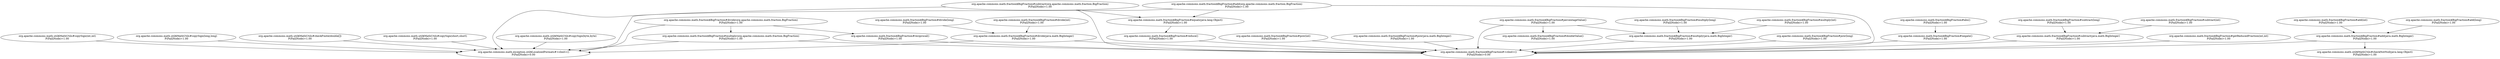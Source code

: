 digraph G {
  "org.apache.commons.math.fraction$BigFraction#add(org.apache.commons.math.fraction.BigFraction)" [label="org.apache.commons.math.fraction$BigFraction#add(org.apache.commons.math.fraction.BigFraction)\nP(Fail|Node)=1.00"];
  "org.apache.commons.math.fraction$BigFraction#equals(java.lang.Object)" [label="org.apache.commons.math.fraction$BigFraction#equals(java.lang.Object)\nP(Fail|Node)=1.00"];
  "org.apache.commons.math.fraction$BigFraction#<clinit>()" [label="org.apache.commons.math.fraction$BigFraction#<clinit>()\nP(Fail|Node)=0.00"];
  "org.apache.commons.math.exception.util$LocalizedFormats#<clinit>()" [label="org.apache.commons.math.exception.util$LocalizedFormats#<clinit>()\nP(Fail|Node)=0.00"];
  "org.apache.commons.math.fraction$BigFraction#reduce()" [label="org.apache.commons.math.fraction$BigFraction#reduce()\nP(Fail|Node)=1.00"];
  "org.apache.commons.math.fraction$BigFraction#divide(int)" [label="org.apache.commons.math.fraction$BigFraction#divide(int)\nP(Fail|Node)=1.00"];
  "org.apache.commons.math.fraction$BigFraction#divide(java.math.BigInteger)" [label="org.apache.commons.math.fraction$BigFraction#divide(java.math.BigInteger)\nP(Fail|Node)=1.00"];
  "org.apache.commons.math.fraction$BigFraction#pow(java.math.BigInteger)" [label="org.apache.commons.math.fraction$BigFraction#pow(java.math.BigInteger)\nP(Fail|Node)=1.00"];
  "org.apache.commons.math.fraction$BigFraction#reciprocal()" [label="org.apache.commons.math.fraction$BigFraction#reciprocal()\nP(Fail|Node)=1.00"];
  "org.apache.commons.math.fraction$BigFraction#percentageValue()" [label="org.apache.commons.math.fraction$BigFraction#percentageValue()\nP(Fail|Node)=1.00"];
  "org.apache.commons.math.fraction$BigFraction#doubleValue()" [label="org.apache.commons.math.fraction$BigFraction#doubleValue()\nP(Fail|Node)=1.00"];
  "org.apache.commons.math.fraction$BigFraction#multiply(java.math.BigInteger)" [label="org.apache.commons.math.fraction$BigFraction#multiply(java.math.BigInteger)\nP(Fail|Node)=1.00"];
  "org.apache.commons.math.fraction$BigFraction#pow(long)" [label="org.apache.commons.math.fraction$BigFraction#pow(long)\nP(Fail|Node)=1.00"];
  "org.apache.commons.math.fraction$BigFraction#add(java.math.BigInteger)" [label="org.apache.commons.math.fraction$BigFraction#add(java.math.BigInteger)\nP(Fail|Node)=1.00"];
  "org.apache.commons.math.util$MathUtils#checkNotNull(java.lang.Object)" [label="org.apache.commons.math.util$MathUtils#checkNotNull(java.lang.Object)\nP(Fail|Node)=1.00"];
  "org.apache.commons.math.fraction$BigFraction#add(int)" [label="org.apache.commons.math.fraction$BigFraction#add(int)\nP(Fail|Node)=1.00"];
  "org.apache.commons.math.fraction$BigFraction#multiply(int)" [label="org.apache.commons.math.fraction$BigFraction#multiply(int)\nP(Fail|Node)=1.00"];
  "org.apache.commons.math.fraction$BigFraction#negate()" [label="org.apache.commons.math.fraction$BigFraction#negate()\nP(Fail|Node)=1.00"];
  "org.apache.commons.math.fraction$BigFraction#subtract(long)" [label="org.apache.commons.math.fraction$BigFraction#subtract(long)\nP(Fail|Node)=1.00"];
  "org.apache.commons.math.fraction$BigFraction#subtract(java.math.BigInteger)" [label="org.apache.commons.math.fraction$BigFraction#subtract(java.math.BigInteger)\nP(Fail|Node)=1.00"];
  "org.apache.commons.math.util$MathUtils#checkFinite(double[])" [label="org.apache.commons.math.util$MathUtils#checkFinite(double[])\nP(Fail|Node)=1.00"];
  "org.apache.commons.math.fraction$BigFraction#getReducedFraction(int,int)" [label="org.apache.commons.math.fraction$BigFraction#getReducedFraction(int,int)\nP(Fail|Node)=1.00"];
  "org.apache.commons.math.fraction$BigFraction#multiply(org.apache.commons.math.fraction.BigFraction)" [label="org.apache.commons.math.fraction$BigFraction#multiply(org.apache.commons.math.fraction.BigFraction)\nP(Fail|Node)=1.00"];
  "org.apache.commons.math.fraction$BigFraction#divide(org.apache.commons.math.fraction.BigFraction)" [label="org.apache.commons.math.fraction$BigFraction#divide(org.apache.commons.math.fraction.BigFraction)\nP(Fail|Node)=1.00"];
  "org.apache.commons.math.fraction$BigFraction#subtract(org.apache.commons.math.fraction.BigFraction)" [label="org.apache.commons.math.fraction$BigFraction#subtract(org.apache.commons.math.fraction.BigFraction)\nP(Fail|Node)=1.00"];
  "org.apache.commons.math.fraction$BigFraction#divide(long)" [label="org.apache.commons.math.fraction$BigFraction#divide(long)\nP(Fail|Node)=1.00"];
  "org.apache.commons.math.fraction$BigFraction#pow(int)" [label="org.apache.commons.math.fraction$BigFraction#pow(int)\nP(Fail|Node)=1.00"];
  "org.apache.commons.math.util$MathUtils#copySign(short,short)" [label="org.apache.commons.math.util$MathUtils#copySign(short,short)\nP(Fail|Node)=1.00"];
  "org.apache.commons.math.fraction$BigFraction#multiply(long)" [label="org.apache.commons.math.fraction$BigFraction#multiply(long)\nP(Fail|Node)=1.00"];
  "org.apache.commons.math.fraction$BigFraction#add(long)" [label="org.apache.commons.math.fraction$BigFraction#add(long)\nP(Fail|Node)=1.00"];
  "org.apache.commons.math.fraction$BigFraction#subtract(int)" [label="org.apache.commons.math.fraction$BigFraction#subtract(int)\nP(Fail|Node)=1.00"];
  "org.apache.commons.math.util$MathUtils#copySign(byte,byte)" [label="org.apache.commons.math.util$MathUtils#copySign(byte,byte)\nP(Fail|Node)=1.00"];
  "org.apache.commons.math.fraction$BigFraction#abs()" [label="org.apache.commons.math.fraction$BigFraction#abs()\nP(Fail|Node)=1.00"];
  "org.apache.commons.math.util$MathUtils#copySign(int,int)" [label="org.apache.commons.math.util$MathUtils#copySign(int,int)\nP(Fail|Node)=1.00"];
  "org.apache.commons.math.util$MathUtils#copySign(long,long)" [label="org.apache.commons.math.util$MathUtils#copySign(long,long)\nP(Fail|Node)=1.00"];
  "org.apache.commons.math.fraction$BigFraction#add(org.apache.commons.math.fraction.BigFraction)" -> "org.apache.commons.math.fraction$BigFraction#equals(java.lang.Object)";
  "org.apache.commons.math.fraction$BigFraction#add(org.apache.commons.math.fraction.BigFraction)" -> "org.apache.commons.math.fraction$BigFraction#<clinit>()";
  "org.apache.commons.math.fraction$BigFraction#add(org.apache.commons.math.fraction.BigFraction)" -> "org.apache.commons.math.exception.util$LocalizedFormats#<clinit>()";
  "org.apache.commons.math.fraction$BigFraction#equals(java.lang.Object)" -> "org.apache.commons.math.fraction$BigFraction#reduce()";
  "org.apache.commons.math.fraction$BigFraction#reduce()" -> "org.apache.commons.math.fraction$BigFraction#<clinit>()";
  "org.apache.commons.math.fraction$BigFraction#divide(int)" -> "org.apache.commons.math.fraction$BigFraction#divide(java.math.BigInteger)";
  "org.apache.commons.math.fraction$BigFraction#divide(java.math.BigInteger)" -> "org.apache.commons.math.fraction$BigFraction#<clinit>()";
  "org.apache.commons.math.fraction$BigFraction#divide(java.math.BigInteger)" -> "org.apache.commons.math.exception.util$LocalizedFormats#<clinit>()";
  "org.apache.commons.math.fraction$BigFraction#pow(java.math.BigInteger)" -> "org.apache.commons.math.fraction$BigFraction#<clinit>()";
  "org.apache.commons.math.fraction$BigFraction#reciprocal()" -> "org.apache.commons.math.fraction$BigFraction#<clinit>()";
  "org.apache.commons.math.fraction$BigFraction#percentageValue()" -> "org.apache.commons.math.fraction$BigFraction#doubleValue()";
  "org.apache.commons.math.fraction$BigFraction#percentageValue()" -> "org.apache.commons.math.fraction$BigFraction#<clinit>()";
  "org.apache.commons.math.fraction$BigFraction#percentageValue()" -> "org.apache.commons.math.fraction$BigFraction#multiply(java.math.BigInteger)";
  "org.apache.commons.math.fraction$BigFraction#multiply(java.math.BigInteger)" -> "org.apache.commons.math.fraction$BigFraction#<clinit>()";
  "org.apache.commons.math.fraction$BigFraction#pow(long)" -> "org.apache.commons.math.fraction$BigFraction#<clinit>()";
  "org.apache.commons.math.fraction$BigFraction#add(java.math.BigInteger)" -> "org.apache.commons.math.util$MathUtils#checkNotNull(java.lang.Object)";
  "org.apache.commons.math.fraction$BigFraction#add(java.math.BigInteger)" -> "org.apache.commons.math.fraction$BigFraction#<clinit>()";
  "org.apache.commons.math.fraction$BigFraction#add(int)" -> "org.apache.commons.math.fraction$BigFraction#add(java.math.BigInteger)";
  "org.apache.commons.math.fraction$BigFraction#multiply(int)" -> "org.apache.commons.math.fraction$BigFraction#multiply(java.math.BigInteger)";
  "org.apache.commons.math.fraction$BigFraction#negate()" -> "org.apache.commons.math.fraction$BigFraction#<clinit>()";
  "org.apache.commons.math.fraction$BigFraction#subtract(long)" -> "org.apache.commons.math.fraction$BigFraction#subtract(java.math.BigInteger)";
  "org.apache.commons.math.fraction$BigFraction#subtract(java.math.BigInteger)" -> "org.apache.commons.math.fraction$BigFraction#<clinit>()";
  "org.apache.commons.math.util$MathUtils#checkFinite(double[])" -> "org.apache.commons.math.exception.util$LocalizedFormats#<clinit>()";
  "org.apache.commons.math.fraction$BigFraction#getReducedFraction(int,int)" -> "org.apache.commons.math.fraction$BigFraction#<clinit>()";
  "org.apache.commons.math.fraction$BigFraction#multiply(org.apache.commons.math.fraction.BigFraction)" -> "org.apache.commons.math.fraction$BigFraction#<clinit>()";
  "org.apache.commons.math.fraction$BigFraction#multiply(org.apache.commons.math.fraction.BigFraction)" -> "org.apache.commons.math.exception.util$LocalizedFormats#<clinit>()";
  "org.apache.commons.math.fraction$BigFraction#divide(org.apache.commons.math.fraction.BigFraction)" -> "org.apache.commons.math.fraction$BigFraction#multiply(org.apache.commons.math.fraction.BigFraction)";
  "org.apache.commons.math.fraction$BigFraction#divide(org.apache.commons.math.fraction.BigFraction)" -> "org.apache.commons.math.fraction$BigFraction#reciprocal()";
  "org.apache.commons.math.fraction$BigFraction#divide(org.apache.commons.math.fraction.BigFraction)" -> "org.apache.commons.math.exception.util$LocalizedFormats#<clinit>()";
  "org.apache.commons.math.fraction$BigFraction#subtract(org.apache.commons.math.fraction.BigFraction)" -> "org.apache.commons.math.exception.util$LocalizedFormats#<clinit>()";
  "org.apache.commons.math.fraction$BigFraction#subtract(org.apache.commons.math.fraction.BigFraction)" -> "org.apache.commons.math.fraction$BigFraction#<clinit>()";
  "org.apache.commons.math.fraction$BigFraction#subtract(org.apache.commons.math.fraction.BigFraction)" -> "org.apache.commons.math.fraction$BigFraction#equals(java.lang.Object)";
  "org.apache.commons.math.fraction$BigFraction#divide(long)" -> "org.apache.commons.math.fraction$BigFraction#divide(java.math.BigInteger)";
  "org.apache.commons.math.fraction$BigFraction#pow(int)" -> "org.apache.commons.math.fraction$BigFraction#<clinit>()";
  "org.apache.commons.math.util$MathUtils#copySign(short,short)" -> "org.apache.commons.math.exception.util$LocalizedFormats#<clinit>()";
  "org.apache.commons.math.fraction$BigFraction#multiply(long)" -> "org.apache.commons.math.fraction$BigFraction#multiply(java.math.BigInteger)";
  "org.apache.commons.math.fraction$BigFraction#add(long)" -> "org.apache.commons.math.fraction$BigFraction#add(java.math.BigInteger)";
  "org.apache.commons.math.fraction$BigFraction#subtract(int)" -> "org.apache.commons.math.fraction$BigFraction#subtract(java.math.BigInteger)";
  "org.apache.commons.math.util$MathUtils#copySign(byte,byte)" -> "org.apache.commons.math.exception.util$LocalizedFormats#<clinit>()";
  "org.apache.commons.math.fraction$BigFraction#abs()" -> "org.apache.commons.math.fraction$BigFraction#negate()";
  "org.apache.commons.math.util$MathUtils#copySign(int,int)" -> "org.apache.commons.math.exception.util$LocalizedFormats#<clinit>()";
  "org.apache.commons.math.util$MathUtils#copySign(long,long)" -> "org.apache.commons.math.exception.util$LocalizedFormats#<clinit>()";
}
